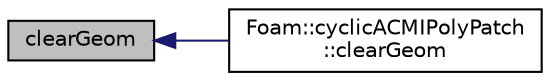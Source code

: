 digraph "clearGeom"
{
  bgcolor="transparent";
  edge [fontname="Helvetica",fontsize="10",labelfontname="Helvetica",labelfontsize="10"];
  node [fontname="Helvetica",fontsize="10",shape=record];
  rankdir="LR";
  Node1 [label="clearGeom",height=0.2,width=0.4,color="black", fillcolor="grey75", style="filled", fontcolor="black"];
  Node1 -> Node2 [dir="back",color="midnightblue",fontsize="10",style="solid",fontname="Helvetica"];
  Node2 [label="Foam::cyclicACMIPolyPatch\l::clearGeom",height=0.2,width=0.4,color="black",URL="$a00464.html#a499a7f858dc495c47b618e168fec6372",tooltip="Clear geometry. "];
}
